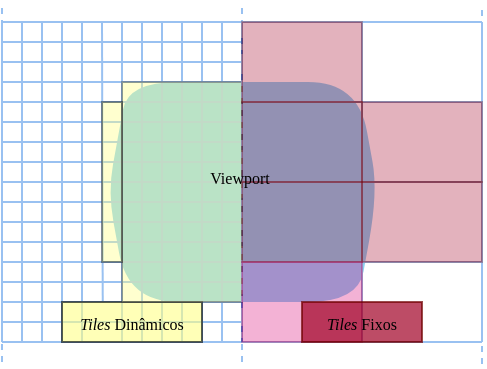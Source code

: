 <mxfile version="22.1.18" type="github">
  <diagram name="Página-1" id="VW0psl7SsAsIZURnIjER">
    <mxGraphModel dx="446" dy="245" grid="1" gridSize="10" guides="1" tooltips="1" connect="1" arrows="1" fold="1" page="1" pageScale="1" pageWidth="827" pageHeight="1169" math="0" shadow="0">
      <root>
        <mxCell id="0" />
        <mxCell id="1" parent="0" />
        <mxCell id="-7PMoW8EQu9o0nT-vbZN-51" value="" style="endArrow=none;html=1;rounded=0;strokeColor=#99C1F1;dashed=1;" parent="1" edge="1">
          <mxGeometry width="50" height="50" relative="1" as="geometry">
            <mxPoint x="760" y="491" as="sourcePoint" />
            <mxPoint x="760" y="311" as="targetPoint" />
          </mxGeometry>
        </mxCell>
        <mxCell id="-7PMoW8EQu9o0nT-vbZN-1" value="" style="shape=hexagon;perimeter=hexagonPerimeter2;whiteSpace=wrap;html=1;fixedSize=1;rounded=1;shadow=0;opacity=50;fillStyle=auto;fillColor=#1ba1e2;strokeColor=none;fontColor=#ffffff;size=10;arcSize=50;" parent="1" vertex="1">
          <mxGeometry x="573" y="350" width="135" height="110" as="geometry" />
        </mxCell>
        <mxCell id="-7PMoW8EQu9o0nT-vbZN-2" value="" style="endArrow=none;html=1;rounded=0;exitX=0.002;exitY=0.144;exitDx=0;exitDy=0;exitPerimeter=0;strokeColor=#99C1F1;" parent="1" edge="1">
          <mxGeometry width="50" height="50" relative="1" as="geometry">
            <mxPoint x="520" y="320" as="sourcePoint" />
            <mxPoint x="760" y="320" as="targetPoint" />
          </mxGeometry>
        </mxCell>
        <mxCell id="-7PMoW8EQu9o0nT-vbZN-3" value="" style="endArrow=none;html=1;rounded=0;exitX=0.002;exitY=0.144;exitDx=0;exitDy=0;exitPerimeter=0;strokeColor=#99C1F1;" parent="1" edge="1">
          <mxGeometry width="50" height="50" relative="1" as="geometry">
            <mxPoint x="520" y="360" as="sourcePoint" />
            <mxPoint x="640" y="360" as="targetPoint" />
          </mxGeometry>
        </mxCell>
        <mxCell id="-7PMoW8EQu9o0nT-vbZN-4" value="" style="endArrow=none;html=1;rounded=0;exitX=0.002;exitY=0.144;exitDx=0;exitDy=0;exitPerimeter=0;strokeColor=#99C1F1;" parent="1" edge="1">
          <mxGeometry width="50" height="50" relative="1" as="geometry">
            <mxPoint x="520" y="350" as="sourcePoint" />
            <mxPoint x="640" y="350" as="targetPoint" />
          </mxGeometry>
        </mxCell>
        <mxCell id="-7PMoW8EQu9o0nT-vbZN-5" value="" style="endArrow=none;html=1;rounded=0;exitX=0.002;exitY=0.144;exitDx=0;exitDy=0;exitPerimeter=0;strokeColor=#99C1F1;" parent="1" edge="1">
          <mxGeometry width="50" height="50" relative="1" as="geometry">
            <mxPoint x="520" y="340" as="sourcePoint" />
            <mxPoint x="640" y="340" as="targetPoint" />
          </mxGeometry>
        </mxCell>
        <mxCell id="-7PMoW8EQu9o0nT-vbZN-6" value="" style="endArrow=none;html=1;rounded=0;exitX=0.002;exitY=0.144;exitDx=0;exitDy=0;exitPerimeter=0;strokeColor=#99C1F1;" parent="1" edge="1">
          <mxGeometry width="50" height="50" relative="1" as="geometry">
            <mxPoint x="520" y="330" as="sourcePoint" />
            <mxPoint x="640" y="330" as="targetPoint" />
          </mxGeometry>
        </mxCell>
        <mxCell id="-7PMoW8EQu9o0nT-vbZN-7" value="" style="endArrow=none;html=1;rounded=0;exitX=0.002;exitY=0.144;exitDx=0;exitDy=0;exitPerimeter=0;strokeColor=#99C1F1;" parent="1" edge="1">
          <mxGeometry width="50" height="50" relative="1" as="geometry">
            <mxPoint x="520" y="370" as="sourcePoint" />
            <mxPoint x="640" y="370" as="targetPoint" />
          </mxGeometry>
        </mxCell>
        <mxCell id="-7PMoW8EQu9o0nT-vbZN-8" value="" style="endArrow=none;html=1;rounded=0;exitX=0.002;exitY=0.144;exitDx=0;exitDy=0;exitPerimeter=0;strokeColor=#99C1F1;" parent="1" edge="1">
          <mxGeometry width="50" height="50" relative="1" as="geometry">
            <mxPoint x="520" y="380" as="sourcePoint" />
            <mxPoint x="640" y="380" as="targetPoint" />
          </mxGeometry>
        </mxCell>
        <mxCell id="-7PMoW8EQu9o0nT-vbZN-9" value="" style="endArrow=none;html=1;rounded=0;exitX=0.002;exitY=0.144;exitDx=0;exitDy=0;exitPerimeter=0;strokeColor=#99C1F1;" parent="1" edge="1">
          <mxGeometry width="50" height="50" relative="1" as="geometry">
            <mxPoint x="520" y="390" as="sourcePoint" />
            <mxPoint x="640" y="390" as="targetPoint" />
          </mxGeometry>
        </mxCell>
        <mxCell id="-7PMoW8EQu9o0nT-vbZN-10" value="" style="endArrow=none;html=1;rounded=0;exitX=0.002;exitY=0.144;exitDx=0;exitDy=0;exitPerimeter=0;strokeColor=#99C1F1;" parent="1" edge="1">
          <mxGeometry width="50" height="50" relative="1" as="geometry">
            <mxPoint x="520" y="400" as="sourcePoint" />
            <mxPoint x="640" y="400" as="targetPoint" />
          </mxGeometry>
        </mxCell>
        <mxCell id="-7PMoW8EQu9o0nT-vbZN-11" value="" style="endArrow=none;html=1;rounded=0;exitX=0.002;exitY=0.144;exitDx=0;exitDy=0;exitPerimeter=0;strokeColor=#99C1F1;" parent="1" edge="1">
          <mxGeometry width="50" height="50" relative="1" as="geometry">
            <mxPoint x="520" y="410" as="sourcePoint" />
            <mxPoint x="640" y="410" as="targetPoint" />
          </mxGeometry>
        </mxCell>
        <mxCell id="-7PMoW8EQu9o0nT-vbZN-12" value="" style="endArrow=none;html=1;rounded=0;exitX=0.002;exitY=0.144;exitDx=0;exitDy=0;exitPerimeter=0;strokeColor=#99C1F1;" parent="1" edge="1">
          <mxGeometry width="50" height="50" relative="1" as="geometry">
            <mxPoint x="520" y="420" as="sourcePoint" />
            <mxPoint x="640" y="420" as="targetPoint" />
          </mxGeometry>
        </mxCell>
        <mxCell id="-7PMoW8EQu9o0nT-vbZN-13" value="" style="endArrow=none;html=1;rounded=0;exitX=0.002;exitY=0.144;exitDx=0;exitDy=0;exitPerimeter=0;strokeColor=#99C1F1;" parent="1" edge="1">
          <mxGeometry width="50" height="50" relative="1" as="geometry">
            <mxPoint x="520" y="430" as="sourcePoint" />
            <mxPoint x="640" y="430" as="targetPoint" />
          </mxGeometry>
        </mxCell>
        <mxCell id="-7PMoW8EQu9o0nT-vbZN-14" value="" style="endArrow=none;html=1;rounded=0;exitX=0.002;exitY=0.144;exitDx=0;exitDy=0;exitPerimeter=0;strokeColor=#99C1F1;" parent="1" edge="1">
          <mxGeometry width="50" height="50" relative="1" as="geometry">
            <mxPoint x="520" y="440" as="sourcePoint" />
            <mxPoint x="640" y="440" as="targetPoint" />
          </mxGeometry>
        </mxCell>
        <mxCell id="-7PMoW8EQu9o0nT-vbZN-15" value="" style="endArrow=none;html=1;rounded=0;exitX=0.002;exitY=0.144;exitDx=0;exitDy=0;exitPerimeter=0;strokeColor=#99C1F1;" parent="1" edge="1">
          <mxGeometry width="50" height="50" relative="1" as="geometry">
            <mxPoint x="520" y="450" as="sourcePoint" />
            <mxPoint x="640" y="450" as="targetPoint" />
          </mxGeometry>
        </mxCell>
        <mxCell id="-7PMoW8EQu9o0nT-vbZN-16" value="" style="endArrow=none;html=1;rounded=0;exitX=0.002;exitY=0.144;exitDx=0;exitDy=0;exitPerimeter=0;strokeColor=#99C1F1;" parent="1" edge="1">
          <mxGeometry width="50" height="50" relative="1" as="geometry">
            <mxPoint x="520" y="460" as="sourcePoint" />
            <mxPoint x="640" y="460" as="targetPoint" />
          </mxGeometry>
        </mxCell>
        <mxCell id="-7PMoW8EQu9o0nT-vbZN-17" value="" style="endArrow=none;html=1;rounded=0;exitX=0.002;exitY=0.144;exitDx=0;exitDy=0;exitPerimeter=0;strokeColor=#99C1F1;" parent="1" edge="1">
          <mxGeometry width="50" height="50" relative="1" as="geometry">
            <mxPoint x="520" y="470" as="sourcePoint" />
            <mxPoint x="640" y="470" as="targetPoint" />
          </mxGeometry>
        </mxCell>
        <mxCell id="-7PMoW8EQu9o0nT-vbZN-18" value="" style="endArrow=none;html=1;rounded=0;exitX=0.002;exitY=0.144;exitDx=0;exitDy=0;exitPerimeter=0;strokeColor=#99C1F1;" parent="1" edge="1">
          <mxGeometry width="50" height="50" relative="1" as="geometry">
            <mxPoint x="520" y="480" as="sourcePoint" />
            <mxPoint x="640" y="480" as="targetPoint" />
          </mxGeometry>
        </mxCell>
        <mxCell id="-7PMoW8EQu9o0nT-vbZN-19" value="" style="endArrow=none;html=1;rounded=0;exitX=0.002;exitY=0.144;exitDx=0;exitDy=0;exitPerimeter=0;strokeColor=#99C1F1;" parent="1" edge="1">
          <mxGeometry width="50" height="50" relative="1" as="geometry">
            <mxPoint x="640" y="360" as="sourcePoint" />
            <mxPoint x="760" y="360" as="targetPoint" />
          </mxGeometry>
        </mxCell>
        <mxCell id="-7PMoW8EQu9o0nT-vbZN-20" value="" style="endArrow=none;html=1;rounded=0;exitX=0.002;exitY=0.144;exitDx=0;exitDy=0;exitPerimeter=0;strokeColor=#99C1F1;" parent="1" edge="1">
          <mxGeometry width="50" height="50" relative="1" as="geometry">
            <mxPoint x="640" y="400" as="sourcePoint" />
            <mxPoint x="760" y="400" as="targetPoint" />
          </mxGeometry>
        </mxCell>
        <mxCell id="-7PMoW8EQu9o0nT-vbZN-21" value="" style="endArrow=none;html=1;rounded=0;exitX=0.002;exitY=0.144;exitDx=0;exitDy=0;exitPerimeter=0;strokeColor=#99C1F1;" parent="1" edge="1">
          <mxGeometry width="50" height="50" relative="1" as="geometry">
            <mxPoint x="640" y="440" as="sourcePoint" />
            <mxPoint x="760" y="440" as="targetPoint" />
          </mxGeometry>
        </mxCell>
        <mxCell id="-7PMoW8EQu9o0nT-vbZN-22" value="" style="endArrow=none;html=1;rounded=0;exitX=0.002;exitY=0.144;exitDx=0;exitDy=0;exitPerimeter=0;strokeColor=#99C1F1;" parent="1" edge="1">
          <mxGeometry width="50" height="50" relative="1" as="geometry">
            <mxPoint x="640" y="480" as="sourcePoint" />
            <mxPoint x="760" y="480" as="targetPoint" />
          </mxGeometry>
        </mxCell>
        <mxCell id="-7PMoW8EQu9o0nT-vbZN-23" value="" style="endArrow=none;html=1;rounded=0;strokeColor=#99C1F1;" parent="1" edge="1">
          <mxGeometry width="50" height="50" relative="1" as="geometry">
            <mxPoint x="520" y="480" as="sourcePoint" />
            <mxPoint x="520" y="320" as="targetPoint" />
          </mxGeometry>
        </mxCell>
        <mxCell id="-7PMoW8EQu9o0nT-vbZN-24" value="" style="endArrow=none;html=1;rounded=0;strokeColor=#99C1F1;" parent="1" edge="1">
          <mxGeometry width="50" height="50" relative="1" as="geometry">
            <mxPoint x="640" y="480" as="sourcePoint" />
            <mxPoint x="640" y="320" as="targetPoint" />
          </mxGeometry>
        </mxCell>
        <mxCell id="-7PMoW8EQu9o0nT-vbZN-25" value="" style="endArrow=none;html=1;rounded=0;strokeColor=#99C1F1;" parent="1" edge="1">
          <mxGeometry width="50" height="50" relative="1" as="geometry">
            <mxPoint x="760" y="480" as="sourcePoint" />
            <mxPoint x="760" y="320" as="targetPoint" />
          </mxGeometry>
        </mxCell>
        <mxCell id="-7PMoW8EQu9o0nT-vbZN-26" value="" style="endArrow=none;html=1;rounded=0;strokeColor=#99C1F1;" parent="1" edge="1">
          <mxGeometry width="50" height="50" relative="1" as="geometry">
            <mxPoint x="700" y="480" as="sourcePoint" />
            <mxPoint x="700" y="320" as="targetPoint" />
          </mxGeometry>
        </mxCell>
        <mxCell id="-7PMoW8EQu9o0nT-vbZN-27" value="" style="endArrow=none;html=1;rounded=0;strokeColor=#3584e4;fillColor=#f5f5f5;dashed=1;dashPattern=8 8;gradientColor=#b3b3b3;" parent="1" edge="1">
          <mxGeometry width="50" height="50" relative="1" as="geometry">
            <mxPoint x="640" y="480" as="sourcePoint" />
            <mxPoint x="640" y="320" as="targetPoint" />
          </mxGeometry>
        </mxCell>
        <mxCell id="-7PMoW8EQu9o0nT-vbZN-28" value="" style="endArrow=none;html=1;rounded=0;strokeColor=#99C1F1;" parent="1" edge="1">
          <mxGeometry width="50" height="50" relative="1" as="geometry">
            <mxPoint x="530" y="480" as="sourcePoint" />
            <mxPoint x="530" y="320" as="targetPoint" />
          </mxGeometry>
        </mxCell>
        <mxCell id="-7PMoW8EQu9o0nT-vbZN-29" value="" style="endArrow=none;html=1;rounded=0;strokeColor=#99C1F1;" parent="1" edge="1">
          <mxGeometry width="50" height="50" relative="1" as="geometry">
            <mxPoint x="540" y="480" as="sourcePoint" />
            <mxPoint x="540" y="320" as="targetPoint" />
          </mxGeometry>
        </mxCell>
        <mxCell id="-7PMoW8EQu9o0nT-vbZN-30" value="" style="endArrow=none;html=1;rounded=0;strokeColor=#99C1F1;" parent="1" edge="1">
          <mxGeometry width="50" height="50" relative="1" as="geometry">
            <mxPoint x="550" y="480" as="sourcePoint" />
            <mxPoint x="550" y="320" as="targetPoint" />
          </mxGeometry>
        </mxCell>
        <mxCell id="-7PMoW8EQu9o0nT-vbZN-31" value="" style="endArrow=none;html=1;rounded=0;strokeColor=#99C1F1;" parent="1" edge="1">
          <mxGeometry width="50" height="50" relative="1" as="geometry">
            <mxPoint x="560" y="480" as="sourcePoint" />
            <mxPoint x="560" y="320" as="targetPoint" />
          </mxGeometry>
        </mxCell>
        <mxCell id="-7PMoW8EQu9o0nT-vbZN-32" value="" style="endArrow=none;html=1;rounded=0;strokeColor=#99C1F1;exitX=0.291;exitY=-0.01;exitDx=0;exitDy=0;exitPerimeter=0;" parent="1" source="-7PMoW8EQu9o0nT-vbZN-40" edge="1">
          <mxGeometry width="50" height="50" relative="1" as="geometry">
            <mxPoint x="570" y="480" as="sourcePoint" />
            <mxPoint x="570" y="320" as="targetPoint" />
          </mxGeometry>
        </mxCell>
        <mxCell id="-7PMoW8EQu9o0nT-vbZN-33" value="" style="endArrow=none;html=1;rounded=0;strokeColor=#99C1F1;" parent="1" edge="1">
          <mxGeometry width="50" height="50" relative="1" as="geometry">
            <mxPoint x="580" y="480" as="sourcePoint" />
            <mxPoint x="580" y="320" as="targetPoint" />
          </mxGeometry>
        </mxCell>
        <mxCell id="-7PMoW8EQu9o0nT-vbZN-34" value="" style="endArrow=none;html=1;rounded=0;strokeColor=#99C1F1;" parent="1" edge="1">
          <mxGeometry width="50" height="50" relative="1" as="geometry">
            <mxPoint x="590" y="480" as="sourcePoint" />
            <mxPoint x="590" y="320" as="targetPoint" />
          </mxGeometry>
        </mxCell>
        <mxCell id="-7PMoW8EQu9o0nT-vbZN-35" value="" style="endArrow=none;html=1;rounded=0;strokeColor=#99C1F1;" parent="1" edge="1">
          <mxGeometry width="50" height="50" relative="1" as="geometry">
            <mxPoint x="600" y="480" as="sourcePoint" />
            <mxPoint x="600" y="320" as="targetPoint" />
          </mxGeometry>
        </mxCell>
        <mxCell id="-7PMoW8EQu9o0nT-vbZN-36" value="" style="endArrow=none;html=1;rounded=0;strokeColor=#99C1F1;" parent="1" edge="1">
          <mxGeometry width="50" height="50" relative="1" as="geometry">
            <mxPoint x="610" y="480" as="sourcePoint" />
            <mxPoint x="610" y="320" as="targetPoint" />
          </mxGeometry>
        </mxCell>
        <mxCell id="-7PMoW8EQu9o0nT-vbZN-37" value="" style="endArrow=none;html=1;rounded=0;strokeColor=#99C1F1;" parent="1" edge="1">
          <mxGeometry width="50" height="50" relative="1" as="geometry">
            <mxPoint x="620" y="480" as="sourcePoint" />
            <mxPoint x="620" y="320" as="targetPoint" />
          </mxGeometry>
        </mxCell>
        <mxCell id="-7PMoW8EQu9o0nT-vbZN-38" value="" style="endArrow=none;html=1;rounded=0;strokeColor=#99C1F1;" parent="1" edge="1">
          <mxGeometry width="50" height="50" relative="1" as="geometry">
            <mxPoint x="630" y="480" as="sourcePoint" />
            <mxPoint x="630" y="320" as="targetPoint" />
          </mxGeometry>
        </mxCell>
        <mxCell id="-7PMoW8EQu9o0nT-vbZN-39" value="" style="endArrow=none;html=1;rounded=0;strokeColor=#99C1F1;" parent="1" target="-7PMoW8EQu9o0nT-vbZN-40" edge="1">
          <mxGeometry width="50" height="50" relative="1" as="geometry">
            <mxPoint x="570" y="480" as="sourcePoint" />
            <mxPoint x="570" y="320" as="targetPoint" />
          </mxGeometry>
        </mxCell>
        <UserObject label="&lt;font style=&quot;font-size: 8px;&quot;&gt;&lt;font face=&quot;Firas Sans&quot;&gt;&lt;i&gt;Tiles&lt;/i&gt; Dinâmicos&lt;/font&gt;&lt;br&gt;&lt;/font&gt;" treeRoot="1" id="-7PMoW8EQu9o0nT-vbZN-40">
          <mxCell style="whiteSpace=wrap;html=1;align=center;treeFolding=1;treeMoving=1;newEdgeStyle={&quot;edgeStyle&quot;:&quot;elbowEdgeStyle&quot;,&quot;startArrow&quot;:&quot;none&quot;,&quot;endArrow&quot;:&quot;none&quot;};fillColor=#ffff88;opacity=60;" parent="1" vertex="1">
            <mxGeometry x="550" y="460" width="70" height="20" as="geometry" />
          </mxCell>
        </UserObject>
        <mxCell id="-7PMoW8EQu9o0nT-vbZN-42" value="" style="rounded=0;whiteSpace=wrap;html=1;opacity=40;fillColor=#ffff88;strokeColor=#36393d;strokeWidth=1;" parent="1" vertex="1">
          <mxGeometry x="580" y="350" width="60" height="110" as="geometry" />
        </mxCell>
        <mxCell id="-7PMoW8EQu9o0nT-vbZN-43" value="" style="rounded=0;whiteSpace=wrap;html=1;opacity=40;fillColor=#ffff88;strokeWidth=1;" parent="1" vertex="1">
          <mxGeometry x="570" y="360" width="10" height="80" as="geometry" />
        </mxCell>
        <mxCell id="-7PMoW8EQu9o0nT-vbZN-44" value="" style="rounded=0;whiteSpace=wrap;html=1;opacity=30;fillColor=#a20025;fontColor=#ffffff;strokeColor=#6F0000;" parent="1" vertex="1">
          <mxGeometry x="700" y="360" width="60" height="40" as="geometry" />
        </mxCell>
        <mxCell id="-7PMoW8EQu9o0nT-vbZN-45" value="" style="rounded=0;whiteSpace=wrap;html=1;opacity=30;fillColor=#A20025;fontColor=#ffffff;strokeColor=#6F0000;" parent="1" vertex="1">
          <mxGeometry x="700" y="400" width="60" height="40" as="geometry" />
        </mxCell>
        <mxCell id="-7PMoW8EQu9o0nT-vbZN-46" value="" style="endArrow=none;html=1;rounded=0;strokeColor=#99C1F1;dashed=1;" parent="1" edge="1">
          <mxGeometry width="50" height="50" relative="1" as="geometry">
            <mxPoint x="640" y="490" as="sourcePoint" />
            <mxPoint x="640" y="310" as="targetPoint" />
          </mxGeometry>
        </mxCell>
        <mxCell id="-7PMoW8EQu9o0nT-vbZN-47" value="" style="rounded=0;whiteSpace=wrap;html=1;opacity=30;fillColor=#a20025;fontColor=#ffffff;strokeColor=#6F0000;" parent="1" vertex="1">
          <mxGeometry x="640" y="360" width="60" height="40" as="geometry" />
        </mxCell>
        <mxCell id="-7PMoW8EQu9o0nT-vbZN-48" value="" style="rounded=0;whiteSpace=wrap;html=1;opacity=30;fillColor=#a20025;fontColor=#ffffff;strokeColor=#6F0000;" parent="1" vertex="1">
          <mxGeometry x="640" y="400" width="60" height="40" as="geometry" />
        </mxCell>
        <mxCell id="-7PMoW8EQu9o0nT-vbZN-49" value="" style="rounded=0;whiteSpace=wrap;html=1;opacity=30;fillColor=#a20025;fontColor=#ffffff;strokeColor=#6F0000;" parent="1" vertex="1">
          <mxGeometry x="640" y="320" width="60" height="40" as="geometry" />
        </mxCell>
        <mxCell id="-7PMoW8EQu9o0nT-vbZN-50" value="" style="rounded=0;whiteSpace=wrap;html=1;opacity=30;fillColor=#d80073;fontColor=#ffffff;strokeColor=#A50040;" parent="1" vertex="1">
          <mxGeometry x="640" y="440" width="60" height="40" as="geometry" />
        </mxCell>
        <UserObject label="&lt;font style=&quot;font-size: 8px;&quot; face=&quot;Firas Sans&quot;&gt;&lt;i&gt;Tiles&lt;/i&gt; Fixos&lt;/font&gt;" treeRoot="1" id="-7PMoW8EQu9o0nT-vbZN-41">
          <mxCell style="whiteSpace=wrap;html=1;align=center;treeFolding=1;treeMoving=1;newEdgeStyle={&quot;edgeStyle&quot;:&quot;elbowEdgeStyle&quot;,&quot;startArrow&quot;:&quot;none&quot;,&quot;endArrow&quot;:&quot;none&quot;};fillColor=#A20025;fontColor=#000000;strokeColor=#6F0000;opacity=70;" parent="1" vertex="1">
            <mxGeometry x="670" y="460" width="60" height="20" as="geometry" />
          </mxCell>
        </UserObject>
        <mxCell id="-7PMoW8EQu9o0nT-vbZN-52" value="" style="endArrow=none;html=1;rounded=0;strokeColor=#99C1F1;dashed=1;" parent="1" edge="1">
          <mxGeometry width="50" height="50" relative="1" as="geometry">
            <mxPoint x="520" y="490" as="sourcePoint" />
            <mxPoint x="520" y="310" as="targetPoint" />
          </mxGeometry>
        </mxCell>
        <mxCell id="YNi2Iw83r9rjEhciSRCI-2" value="&lt;font style=&quot;font-size: 8px;&quot;&gt;Viewport&lt;/font&gt;" style="text;html=1;strokeColor=none;fillColor=none;align=center;verticalAlign=middle;whiteSpace=wrap;rounded=0;fontStyle=0;fontFamily=Firas Sans;" vertex="1" parent="1">
          <mxGeometry x="609" y="382" width="60" height="30" as="geometry" />
        </mxCell>
      </root>
    </mxGraphModel>
  </diagram>
</mxfile>
